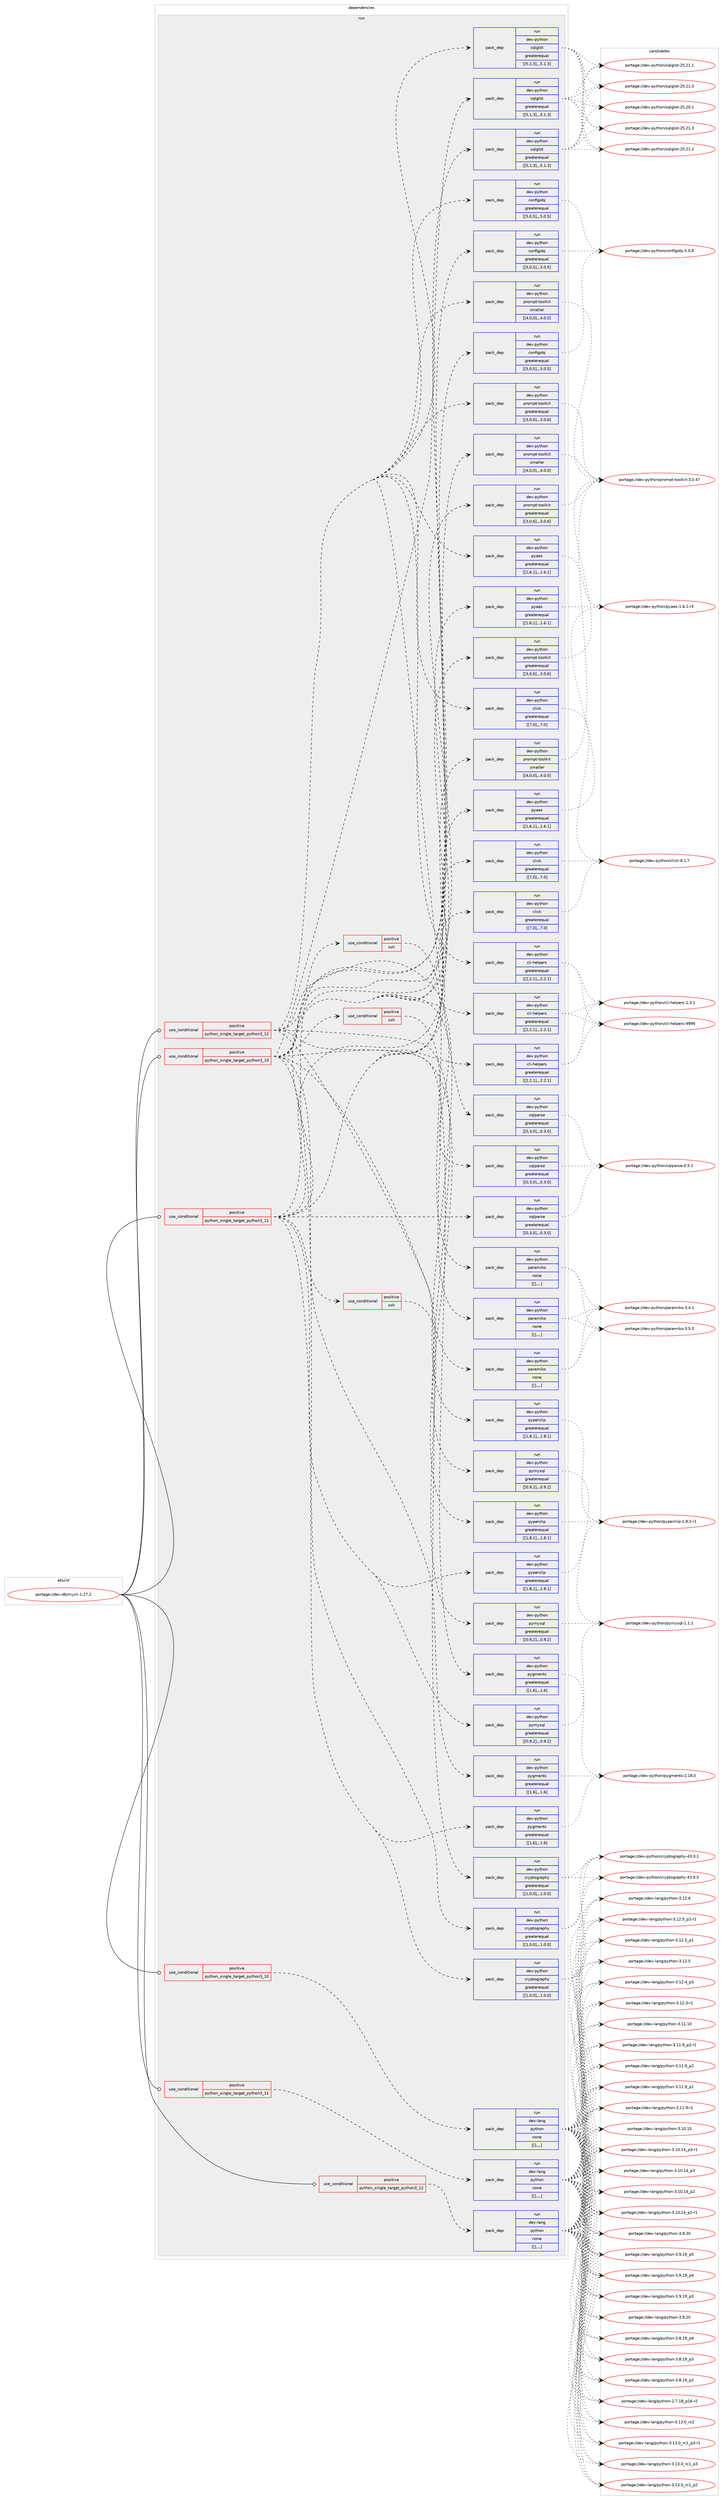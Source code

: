digraph prolog {

# *************
# Graph options
# *************

newrank=true;
concentrate=true;
compound=true;
graph [rankdir=LR,fontname=Helvetica,fontsize=10,ranksep=1.5];#, ranksep=2.5, nodesep=0.2];
edge  [arrowhead=vee];
node  [fontname=Helvetica,fontsize=10];

# **********
# The ebuild
# **********

subgraph cluster_leftcol {
color=gray;
label=<<i>ebuild</i>>;
id [label="portage://dev-db/mycli-1.27.2", color=red, width=4, href="../dev-db/mycli-1.27.2.svg"];
}

# ****************
# The dependencies
# ****************

subgraph cluster_midcol {
color=gray;
label=<<i>dependencies</i>>;
subgraph cluster_compile {
fillcolor="#eeeeee";
style=filled;
label=<<i>compile</i>>;
}
subgraph cluster_compileandrun {
fillcolor="#eeeeee";
style=filled;
label=<<i>compile and run</i>>;
}
subgraph cluster_run {
fillcolor="#eeeeee";
style=filled;
label=<<i>run</i>>;
subgraph cond17872 {
dependency67637 [label=<<TABLE BORDER="0" CELLBORDER="1" CELLSPACING="0" CELLPADDING="4"><TR><TD ROWSPAN="3" CELLPADDING="10">use_conditional</TD></TR><TR><TD>positive</TD></TR><TR><TD>python_single_target_python3_10</TD></TR></TABLE>>, shape=none, color=red];
subgraph pack48830 {
dependency67638 [label=<<TABLE BORDER="0" CELLBORDER="1" CELLSPACING="0" CELLPADDING="4" WIDTH="220"><TR><TD ROWSPAN="6" CELLPADDING="30">pack_dep</TD></TR><TR><TD WIDTH="110">run</TD></TR><TR><TD>dev-lang</TD></TR><TR><TD>python</TD></TR><TR><TD>none</TD></TR><TR><TD>[[],,,,]</TD></TR></TABLE>>, shape=none, color=blue];
}
dependency67637:e -> dependency67638:w [weight=20,style="dashed",arrowhead="vee"];
}
id:e -> dependency67637:w [weight=20,style="solid",arrowhead="odot"];
subgraph cond17873 {
dependency67639 [label=<<TABLE BORDER="0" CELLBORDER="1" CELLSPACING="0" CELLPADDING="4"><TR><TD ROWSPAN="3" CELLPADDING="10">use_conditional</TD></TR><TR><TD>positive</TD></TR><TR><TD>python_single_target_python3_10</TD></TR></TABLE>>, shape=none, color=red];
subgraph pack48831 {
dependency67640 [label=<<TABLE BORDER="0" CELLBORDER="1" CELLSPACING="0" CELLPADDING="4" WIDTH="220"><TR><TD ROWSPAN="6" CELLPADDING="30">pack_dep</TD></TR><TR><TD WIDTH="110">run</TD></TR><TR><TD>dev-python</TD></TR><TR><TD>cli-helpers</TD></TR><TR><TD>greaterequal</TD></TR><TR><TD>[[2,2,1],,,2.2.1]</TD></TR></TABLE>>, shape=none, color=blue];
}
dependency67639:e -> dependency67640:w [weight=20,style="dashed",arrowhead="vee"];
subgraph pack48832 {
dependency67641 [label=<<TABLE BORDER="0" CELLBORDER="1" CELLSPACING="0" CELLPADDING="4" WIDTH="220"><TR><TD ROWSPAN="6" CELLPADDING="30">pack_dep</TD></TR><TR><TD WIDTH="110">run</TD></TR><TR><TD>dev-python</TD></TR><TR><TD>click</TD></TR><TR><TD>greaterequal</TD></TR><TR><TD>[[7,0],,,7.0]</TD></TR></TABLE>>, shape=none, color=blue];
}
dependency67639:e -> dependency67641:w [weight=20,style="dashed",arrowhead="vee"];
subgraph pack48833 {
dependency67642 [label=<<TABLE BORDER="0" CELLBORDER="1" CELLSPACING="0" CELLPADDING="4" WIDTH="220"><TR><TD ROWSPAN="6" CELLPADDING="30">pack_dep</TD></TR><TR><TD WIDTH="110">run</TD></TR><TR><TD>dev-python</TD></TR><TR><TD>configobj</TD></TR><TR><TD>greaterequal</TD></TR><TR><TD>[[5,0,5],,,5.0.5]</TD></TR></TABLE>>, shape=none, color=blue];
}
dependency67639:e -> dependency67642:w [weight=20,style="dashed",arrowhead="vee"];
subgraph pack48834 {
dependency67643 [label=<<TABLE BORDER="0" CELLBORDER="1" CELLSPACING="0" CELLPADDING="4" WIDTH="220"><TR><TD ROWSPAN="6" CELLPADDING="30">pack_dep</TD></TR><TR><TD WIDTH="110">run</TD></TR><TR><TD>dev-python</TD></TR><TR><TD>cryptography</TD></TR><TR><TD>greaterequal</TD></TR><TR><TD>[[1,0,0],,,1.0.0]</TD></TR></TABLE>>, shape=none, color=blue];
}
dependency67639:e -> dependency67643:w [weight=20,style="dashed",arrowhead="vee"];
subgraph pack48835 {
dependency67644 [label=<<TABLE BORDER="0" CELLBORDER="1" CELLSPACING="0" CELLPADDING="4" WIDTH="220"><TR><TD ROWSPAN="6" CELLPADDING="30">pack_dep</TD></TR><TR><TD WIDTH="110">run</TD></TR><TR><TD>dev-python</TD></TR><TR><TD>prompt-toolkit</TD></TR><TR><TD>greaterequal</TD></TR><TR><TD>[[3,0,6],,,3.0.6]</TD></TR></TABLE>>, shape=none, color=blue];
}
dependency67639:e -> dependency67644:w [weight=20,style="dashed",arrowhead="vee"];
subgraph pack48836 {
dependency67645 [label=<<TABLE BORDER="0" CELLBORDER="1" CELLSPACING="0" CELLPADDING="4" WIDTH="220"><TR><TD ROWSPAN="6" CELLPADDING="30">pack_dep</TD></TR><TR><TD WIDTH="110">run</TD></TR><TR><TD>dev-python</TD></TR><TR><TD>prompt-toolkit</TD></TR><TR><TD>smaller</TD></TR><TR><TD>[[4,0,0],,,4.0.0]</TD></TR></TABLE>>, shape=none, color=blue];
}
dependency67639:e -> dependency67645:w [weight=20,style="dashed",arrowhead="vee"];
subgraph pack48837 {
dependency67646 [label=<<TABLE BORDER="0" CELLBORDER="1" CELLSPACING="0" CELLPADDING="4" WIDTH="220"><TR><TD ROWSPAN="6" CELLPADDING="30">pack_dep</TD></TR><TR><TD WIDTH="110">run</TD></TR><TR><TD>dev-python</TD></TR><TR><TD>pyaes</TD></TR><TR><TD>greaterequal</TD></TR><TR><TD>[[1,6,1],,,1.6.1]</TD></TR></TABLE>>, shape=none, color=blue];
}
dependency67639:e -> dependency67646:w [weight=20,style="dashed",arrowhead="vee"];
subgraph pack48838 {
dependency67647 [label=<<TABLE BORDER="0" CELLBORDER="1" CELLSPACING="0" CELLPADDING="4" WIDTH="220"><TR><TD ROWSPAN="6" CELLPADDING="30">pack_dep</TD></TR><TR><TD WIDTH="110">run</TD></TR><TR><TD>dev-python</TD></TR><TR><TD>pygments</TD></TR><TR><TD>greaterequal</TD></TR><TR><TD>[[1,6],,,1.6]</TD></TR></TABLE>>, shape=none, color=blue];
}
dependency67639:e -> dependency67647:w [weight=20,style="dashed",arrowhead="vee"];
subgraph pack48839 {
dependency67648 [label=<<TABLE BORDER="0" CELLBORDER="1" CELLSPACING="0" CELLPADDING="4" WIDTH="220"><TR><TD ROWSPAN="6" CELLPADDING="30">pack_dep</TD></TR><TR><TD WIDTH="110">run</TD></TR><TR><TD>dev-python</TD></TR><TR><TD>pymysql</TD></TR><TR><TD>greaterequal</TD></TR><TR><TD>[[0,9,2],,,0.9.2]</TD></TR></TABLE>>, shape=none, color=blue];
}
dependency67639:e -> dependency67648:w [weight=20,style="dashed",arrowhead="vee"];
subgraph pack48840 {
dependency67649 [label=<<TABLE BORDER="0" CELLBORDER="1" CELLSPACING="0" CELLPADDING="4" WIDTH="220"><TR><TD ROWSPAN="6" CELLPADDING="30">pack_dep</TD></TR><TR><TD WIDTH="110">run</TD></TR><TR><TD>dev-python</TD></TR><TR><TD>pyperclip</TD></TR><TR><TD>greaterequal</TD></TR><TR><TD>[[1,8,1],,,1.8.1]</TD></TR></TABLE>>, shape=none, color=blue];
}
dependency67639:e -> dependency67649:w [weight=20,style="dashed",arrowhead="vee"];
subgraph pack48841 {
dependency67650 [label=<<TABLE BORDER="0" CELLBORDER="1" CELLSPACING="0" CELLPADDING="4" WIDTH="220"><TR><TD ROWSPAN="6" CELLPADDING="30">pack_dep</TD></TR><TR><TD WIDTH="110">run</TD></TR><TR><TD>dev-python</TD></TR><TR><TD>sqlglot</TD></TR><TR><TD>greaterequal</TD></TR><TR><TD>[[5,1,3],,,5.1.3]</TD></TR></TABLE>>, shape=none, color=blue];
}
dependency67639:e -> dependency67650:w [weight=20,style="dashed",arrowhead="vee"];
subgraph pack48842 {
dependency67651 [label=<<TABLE BORDER="0" CELLBORDER="1" CELLSPACING="0" CELLPADDING="4" WIDTH="220"><TR><TD ROWSPAN="6" CELLPADDING="30">pack_dep</TD></TR><TR><TD WIDTH="110">run</TD></TR><TR><TD>dev-python</TD></TR><TR><TD>sqlparse</TD></TR><TR><TD>greaterequal</TD></TR><TR><TD>[[0,3,0],,,0.3.0]</TD></TR></TABLE>>, shape=none, color=blue];
}
dependency67639:e -> dependency67651:w [weight=20,style="dashed",arrowhead="vee"];
subgraph cond17874 {
dependency67652 [label=<<TABLE BORDER="0" CELLBORDER="1" CELLSPACING="0" CELLPADDING="4"><TR><TD ROWSPAN="3" CELLPADDING="10">use_conditional</TD></TR><TR><TD>positive</TD></TR><TR><TD>ssh</TD></TR></TABLE>>, shape=none, color=red];
subgraph pack48843 {
dependency67653 [label=<<TABLE BORDER="0" CELLBORDER="1" CELLSPACING="0" CELLPADDING="4" WIDTH="220"><TR><TD ROWSPAN="6" CELLPADDING="30">pack_dep</TD></TR><TR><TD WIDTH="110">run</TD></TR><TR><TD>dev-python</TD></TR><TR><TD>paramiko</TD></TR><TR><TD>none</TD></TR><TR><TD>[[],,,,]</TD></TR></TABLE>>, shape=none, color=blue];
}
dependency67652:e -> dependency67653:w [weight=20,style="dashed",arrowhead="vee"];
}
dependency67639:e -> dependency67652:w [weight=20,style="dashed",arrowhead="vee"];
}
id:e -> dependency67639:w [weight=20,style="solid",arrowhead="odot"];
subgraph cond17875 {
dependency67654 [label=<<TABLE BORDER="0" CELLBORDER="1" CELLSPACING="0" CELLPADDING="4"><TR><TD ROWSPAN="3" CELLPADDING="10">use_conditional</TD></TR><TR><TD>positive</TD></TR><TR><TD>python_single_target_python3_11</TD></TR></TABLE>>, shape=none, color=red];
subgraph pack48844 {
dependency67655 [label=<<TABLE BORDER="0" CELLBORDER="1" CELLSPACING="0" CELLPADDING="4" WIDTH="220"><TR><TD ROWSPAN="6" CELLPADDING="30">pack_dep</TD></TR><TR><TD WIDTH="110">run</TD></TR><TR><TD>dev-lang</TD></TR><TR><TD>python</TD></TR><TR><TD>none</TD></TR><TR><TD>[[],,,,]</TD></TR></TABLE>>, shape=none, color=blue];
}
dependency67654:e -> dependency67655:w [weight=20,style="dashed",arrowhead="vee"];
}
id:e -> dependency67654:w [weight=20,style="solid",arrowhead="odot"];
subgraph cond17876 {
dependency67656 [label=<<TABLE BORDER="0" CELLBORDER="1" CELLSPACING="0" CELLPADDING="4"><TR><TD ROWSPAN="3" CELLPADDING="10">use_conditional</TD></TR><TR><TD>positive</TD></TR><TR><TD>python_single_target_python3_11</TD></TR></TABLE>>, shape=none, color=red];
subgraph pack48845 {
dependency67657 [label=<<TABLE BORDER="0" CELLBORDER="1" CELLSPACING="0" CELLPADDING="4" WIDTH="220"><TR><TD ROWSPAN="6" CELLPADDING="30">pack_dep</TD></TR><TR><TD WIDTH="110">run</TD></TR><TR><TD>dev-python</TD></TR><TR><TD>cli-helpers</TD></TR><TR><TD>greaterequal</TD></TR><TR><TD>[[2,2,1],,,2.2.1]</TD></TR></TABLE>>, shape=none, color=blue];
}
dependency67656:e -> dependency67657:w [weight=20,style="dashed",arrowhead="vee"];
subgraph pack48846 {
dependency67658 [label=<<TABLE BORDER="0" CELLBORDER="1" CELLSPACING="0" CELLPADDING="4" WIDTH="220"><TR><TD ROWSPAN="6" CELLPADDING="30">pack_dep</TD></TR><TR><TD WIDTH="110">run</TD></TR><TR><TD>dev-python</TD></TR><TR><TD>click</TD></TR><TR><TD>greaterequal</TD></TR><TR><TD>[[7,0],,,7.0]</TD></TR></TABLE>>, shape=none, color=blue];
}
dependency67656:e -> dependency67658:w [weight=20,style="dashed",arrowhead="vee"];
subgraph pack48847 {
dependency67659 [label=<<TABLE BORDER="0" CELLBORDER="1" CELLSPACING="0" CELLPADDING="4" WIDTH="220"><TR><TD ROWSPAN="6" CELLPADDING="30">pack_dep</TD></TR><TR><TD WIDTH="110">run</TD></TR><TR><TD>dev-python</TD></TR><TR><TD>configobj</TD></TR><TR><TD>greaterequal</TD></TR><TR><TD>[[5,0,5],,,5.0.5]</TD></TR></TABLE>>, shape=none, color=blue];
}
dependency67656:e -> dependency67659:w [weight=20,style="dashed",arrowhead="vee"];
subgraph pack48848 {
dependency67660 [label=<<TABLE BORDER="0" CELLBORDER="1" CELLSPACING="0" CELLPADDING="4" WIDTH="220"><TR><TD ROWSPAN="6" CELLPADDING="30">pack_dep</TD></TR><TR><TD WIDTH="110">run</TD></TR><TR><TD>dev-python</TD></TR><TR><TD>cryptography</TD></TR><TR><TD>greaterequal</TD></TR><TR><TD>[[1,0,0],,,1.0.0]</TD></TR></TABLE>>, shape=none, color=blue];
}
dependency67656:e -> dependency67660:w [weight=20,style="dashed",arrowhead="vee"];
subgraph pack48849 {
dependency67661 [label=<<TABLE BORDER="0" CELLBORDER="1" CELLSPACING="0" CELLPADDING="4" WIDTH="220"><TR><TD ROWSPAN="6" CELLPADDING="30">pack_dep</TD></TR><TR><TD WIDTH="110">run</TD></TR><TR><TD>dev-python</TD></TR><TR><TD>prompt-toolkit</TD></TR><TR><TD>greaterequal</TD></TR><TR><TD>[[3,0,6],,,3.0.6]</TD></TR></TABLE>>, shape=none, color=blue];
}
dependency67656:e -> dependency67661:w [weight=20,style="dashed",arrowhead="vee"];
subgraph pack48850 {
dependency67662 [label=<<TABLE BORDER="0" CELLBORDER="1" CELLSPACING="0" CELLPADDING="4" WIDTH="220"><TR><TD ROWSPAN="6" CELLPADDING="30">pack_dep</TD></TR><TR><TD WIDTH="110">run</TD></TR><TR><TD>dev-python</TD></TR><TR><TD>prompt-toolkit</TD></TR><TR><TD>smaller</TD></TR><TR><TD>[[4,0,0],,,4.0.0]</TD></TR></TABLE>>, shape=none, color=blue];
}
dependency67656:e -> dependency67662:w [weight=20,style="dashed",arrowhead="vee"];
subgraph pack48851 {
dependency67663 [label=<<TABLE BORDER="0" CELLBORDER="1" CELLSPACING="0" CELLPADDING="4" WIDTH="220"><TR><TD ROWSPAN="6" CELLPADDING="30">pack_dep</TD></TR><TR><TD WIDTH="110">run</TD></TR><TR><TD>dev-python</TD></TR><TR><TD>pyaes</TD></TR><TR><TD>greaterequal</TD></TR><TR><TD>[[1,6,1],,,1.6.1]</TD></TR></TABLE>>, shape=none, color=blue];
}
dependency67656:e -> dependency67663:w [weight=20,style="dashed",arrowhead="vee"];
subgraph pack48852 {
dependency67664 [label=<<TABLE BORDER="0" CELLBORDER="1" CELLSPACING="0" CELLPADDING="4" WIDTH="220"><TR><TD ROWSPAN="6" CELLPADDING="30">pack_dep</TD></TR><TR><TD WIDTH="110">run</TD></TR><TR><TD>dev-python</TD></TR><TR><TD>pygments</TD></TR><TR><TD>greaterequal</TD></TR><TR><TD>[[1,6],,,1.6]</TD></TR></TABLE>>, shape=none, color=blue];
}
dependency67656:e -> dependency67664:w [weight=20,style="dashed",arrowhead="vee"];
subgraph pack48853 {
dependency67665 [label=<<TABLE BORDER="0" CELLBORDER="1" CELLSPACING="0" CELLPADDING="4" WIDTH="220"><TR><TD ROWSPAN="6" CELLPADDING="30">pack_dep</TD></TR><TR><TD WIDTH="110">run</TD></TR><TR><TD>dev-python</TD></TR><TR><TD>pymysql</TD></TR><TR><TD>greaterequal</TD></TR><TR><TD>[[0,9,2],,,0.9.2]</TD></TR></TABLE>>, shape=none, color=blue];
}
dependency67656:e -> dependency67665:w [weight=20,style="dashed",arrowhead="vee"];
subgraph pack48854 {
dependency67666 [label=<<TABLE BORDER="0" CELLBORDER="1" CELLSPACING="0" CELLPADDING="4" WIDTH="220"><TR><TD ROWSPAN="6" CELLPADDING="30">pack_dep</TD></TR><TR><TD WIDTH="110">run</TD></TR><TR><TD>dev-python</TD></TR><TR><TD>pyperclip</TD></TR><TR><TD>greaterequal</TD></TR><TR><TD>[[1,8,1],,,1.8.1]</TD></TR></TABLE>>, shape=none, color=blue];
}
dependency67656:e -> dependency67666:w [weight=20,style="dashed",arrowhead="vee"];
subgraph pack48855 {
dependency67667 [label=<<TABLE BORDER="0" CELLBORDER="1" CELLSPACING="0" CELLPADDING="4" WIDTH="220"><TR><TD ROWSPAN="6" CELLPADDING="30">pack_dep</TD></TR><TR><TD WIDTH="110">run</TD></TR><TR><TD>dev-python</TD></TR><TR><TD>sqlglot</TD></TR><TR><TD>greaterequal</TD></TR><TR><TD>[[5,1,3],,,5.1.3]</TD></TR></TABLE>>, shape=none, color=blue];
}
dependency67656:e -> dependency67667:w [weight=20,style="dashed",arrowhead="vee"];
subgraph pack48856 {
dependency67668 [label=<<TABLE BORDER="0" CELLBORDER="1" CELLSPACING="0" CELLPADDING="4" WIDTH="220"><TR><TD ROWSPAN="6" CELLPADDING="30">pack_dep</TD></TR><TR><TD WIDTH="110">run</TD></TR><TR><TD>dev-python</TD></TR><TR><TD>sqlparse</TD></TR><TR><TD>greaterequal</TD></TR><TR><TD>[[0,3,0],,,0.3.0]</TD></TR></TABLE>>, shape=none, color=blue];
}
dependency67656:e -> dependency67668:w [weight=20,style="dashed",arrowhead="vee"];
subgraph cond17877 {
dependency67669 [label=<<TABLE BORDER="0" CELLBORDER="1" CELLSPACING="0" CELLPADDING="4"><TR><TD ROWSPAN="3" CELLPADDING="10">use_conditional</TD></TR><TR><TD>positive</TD></TR><TR><TD>ssh</TD></TR></TABLE>>, shape=none, color=red];
subgraph pack48857 {
dependency67670 [label=<<TABLE BORDER="0" CELLBORDER="1" CELLSPACING="0" CELLPADDING="4" WIDTH="220"><TR><TD ROWSPAN="6" CELLPADDING="30">pack_dep</TD></TR><TR><TD WIDTH="110">run</TD></TR><TR><TD>dev-python</TD></TR><TR><TD>paramiko</TD></TR><TR><TD>none</TD></TR><TR><TD>[[],,,,]</TD></TR></TABLE>>, shape=none, color=blue];
}
dependency67669:e -> dependency67670:w [weight=20,style="dashed",arrowhead="vee"];
}
dependency67656:e -> dependency67669:w [weight=20,style="dashed",arrowhead="vee"];
}
id:e -> dependency67656:w [weight=20,style="solid",arrowhead="odot"];
subgraph cond17878 {
dependency67671 [label=<<TABLE BORDER="0" CELLBORDER="1" CELLSPACING="0" CELLPADDING="4"><TR><TD ROWSPAN="3" CELLPADDING="10">use_conditional</TD></TR><TR><TD>positive</TD></TR><TR><TD>python_single_target_python3_12</TD></TR></TABLE>>, shape=none, color=red];
subgraph pack48858 {
dependency67672 [label=<<TABLE BORDER="0" CELLBORDER="1" CELLSPACING="0" CELLPADDING="4" WIDTH="220"><TR><TD ROWSPAN="6" CELLPADDING="30">pack_dep</TD></TR><TR><TD WIDTH="110">run</TD></TR><TR><TD>dev-lang</TD></TR><TR><TD>python</TD></TR><TR><TD>none</TD></TR><TR><TD>[[],,,,]</TD></TR></TABLE>>, shape=none, color=blue];
}
dependency67671:e -> dependency67672:w [weight=20,style="dashed",arrowhead="vee"];
}
id:e -> dependency67671:w [weight=20,style="solid",arrowhead="odot"];
subgraph cond17879 {
dependency67673 [label=<<TABLE BORDER="0" CELLBORDER="1" CELLSPACING="0" CELLPADDING="4"><TR><TD ROWSPAN="3" CELLPADDING="10">use_conditional</TD></TR><TR><TD>positive</TD></TR><TR><TD>python_single_target_python3_12</TD></TR></TABLE>>, shape=none, color=red];
subgraph pack48859 {
dependency67674 [label=<<TABLE BORDER="0" CELLBORDER="1" CELLSPACING="0" CELLPADDING="4" WIDTH="220"><TR><TD ROWSPAN="6" CELLPADDING="30">pack_dep</TD></TR><TR><TD WIDTH="110">run</TD></TR><TR><TD>dev-python</TD></TR><TR><TD>cli-helpers</TD></TR><TR><TD>greaterequal</TD></TR><TR><TD>[[2,2,1],,,2.2.1]</TD></TR></TABLE>>, shape=none, color=blue];
}
dependency67673:e -> dependency67674:w [weight=20,style="dashed",arrowhead="vee"];
subgraph pack48860 {
dependency67675 [label=<<TABLE BORDER="0" CELLBORDER="1" CELLSPACING="0" CELLPADDING="4" WIDTH="220"><TR><TD ROWSPAN="6" CELLPADDING="30">pack_dep</TD></TR><TR><TD WIDTH="110">run</TD></TR><TR><TD>dev-python</TD></TR><TR><TD>click</TD></TR><TR><TD>greaterequal</TD></TR><TR><TD>[[7,0],,,7.0]</TD></TR></TABLE>>, shape=none, color=blue];
}
dependency67673:e -> dependency67675:w [weight=20,style="dashed",arrowhead="vee"];
subgraph pack48861 {
dependency67676 [label=<<TABLE BORDER="0" CELLBORDER="1" CELLSPACING="0" CELLPADDING="4" WIDTH="220"><TR><TD ROWSPAN="6" CELLPADDING="30">pack_dep</TD></TR><TR><TD WIDTH="110">run</TD></TR><TR><TD>dev-python</TD></TR><TR><TD>configobj</TD></TR><TR><TD>greaterequal</TD></TR><TR><TD>[[5,0,5],,,5.0.5]</TD></TR></TABLE>>, shape=none, color=blue];
}
dependency67673:e -> dependency67676:w [weight=20,style="dashed",arrowhead="vee"];
subgraph pack48862 {
dependency67677 [label=<<TABLE BORDER="0" CELLBORDER="1" CELLSPACING="0" CELLPADDING="4" WIDTH="220"><TR><TD ROWSPAN="6" CELLPADDING="30">pack_dep</TD></TR><TR><TD WIDTH="110">run</TD></TR><TR><TD>dev-python</TD></TR><TR><TD>cryptography</TD></TR><TR><TD>greaterequal</TD></TR><TR><TD>[[1,0,0],,,1.0.0]</TD></TR></TABLE>>, shape=none, color=blue];
}
dependency67673:e -> dependency67677:w [weight=20,style="dashed",arrowhead="vee"];
subgraph pack48863 {
dependency67678 [label=<<TABLE BORDER="0" CELLBORDER="1" CELLSPACING="0" CELLPADDING="4" WIDTH="220"><TR><TD ROWSPAN="6" CELLPADDING="30">pack_dep</TD></TR><TR><TD WIDTH="110">run</TD></TR><TR><TD>dev-python</TD></TR><TR><TD>prompt-toolkit</TD></TR><TR><TD>greaterequal</TD></TR><TR><TD>[[3,0,6],,,3.0.6]</TD></TR></TABLE>>, shape=none, color=blue];
}
dependency67673:e -> dependency67678:w [weight=20,style="dashed",arrowhead="vee"];
subgraph pack48864 {
dependency67679 [label=<<TABLE BORDER="0" CELLBORDER="1" CELLSPACING="0" CELLPADDING="4" WIDTH="220"><TR><TD ROWSPAN="6" CELLPADDING="30">pack_dep</TD></TR><TR><TD WIDTH="110">run</TD></TR><TR><TD>dev-python</TD></TR><TR><TD>prompt-toolkit</TD></TR><TR><TD>smaller</TD></TR><TR><TD>[[4,0,0],,,4.0.0]</TD></TR></TABLE>>, shape=none, color=blue];
}
dependency67673:e -> dependency67679:w [weight=20,style="dashed",arrowhead="vee"];
subgraph pack48865 {
dependency67680 [label=<<TABLE BORDER="0" CELLBORDER="1" CELLSPACING="0" CELLPADDING="4" WIDTH="220"><TR><TD ROWSPAN="6" CELLPADDING="30">pack_dep</TD></TR><TR><TD WIDTH="110">run</TD></TR><TR><TD>dev-python</TD></TR><TR><TD>pyaes</TD></TR><TR><TD>greaterequal</TD></TR><TR><TD>[[1,6,1],,,1.6.1]</TD></TR></TABLE>>, shape=none, color=blue];
}
dependency67673:e -> dependency67680:w [weight=20,style="dashed",arrowhead="vee"];
subgraph pack48866 {
dependency67681 [label=<<TABLE BORDER="0" CELLBORDER="1" CELLSPACING="0" CELLPADDING="4" WIDTH="220"><TR><TD ROWSPAN="6" CELLPADDING="30">pack_dep</TD></TR><TR><TD WIDTH="110">run</TD></TR><TR><TD>dev-python</TD></TR><TR><TD>pygments</TD></TR><TR><TD>greaterequal</TD></TR><TR><TD>[[1,6],,,1.6]</TD></TR></TABLE>>, shape=none, color=blue];
}
dependency67673:e -> dependency67681:w [weight=20,style="dashed",arrowhead="vee"];
subgraph pack48867 {
dependency67682 [label=<<TABLE BORDER="0" CELLBORDER="1" CELLSPACING="0" CELLPADDING="4" WIDTH="220"><TR><TD ROWSPAN="6" CELLPADDING="30">pack_dep</TD></TR><TR><TD WIDTH="110">run</TD></TR><TR><TD>dev-python</TD></TR><TR><TD>pymysql</TD></TR><TR><TD>greaterequal</TD></TR><TR><TD>[[0,9,2],,,0.9.2]</TD></TR></TABLE>>, shape=none, color=blue];
}
dependency67673:e -> dependency67682:w [weight=20,style="dashed",arrowhead="vee"];
subgraph pack48868 {
dependency67683 [label=<<TABLE BORDER="0" CELLBORDER="1" CELLSPACING="0" CELLPADDING="4" WIDTH="220"><TR><TD ROWSPAN="6" CELLPADDING="30">pack_dep</TD></TR><TR><TD WIDTH="110">run</TD></TR><TR><TD>dev-python</TD></TR><TR><TD>pyperclip</TD></TR><TR><TD>greaterequal</TD></TR><TR><TD>[[1,8,1],,,1.8.1]</TD></TR></TABLE>>, shape=none, color=blue];
}
dependency67673:e -> dependency67683:w [weight=20,style="dashed",arrowhead="vee"];
subgraph pack48869 {
dependency67684 [label=<<TABLE BORDER="0" CELLBORDER="1" CELLSPACING="0" CELLPADDING="4" WIDTH="220"><TR><TD ROWSPAN="6" CELLPADDING="30">pack_dep</TD></TR><TR><TD WIDTH="110">run</TD></TR><TR><TD>dev-python</TD></TR><TR><TD>sqlglot</TD></TR><TR><TD>greaterequal</TD></TR><TR><TD>[[5,1,3],,,5.1.3]</TD></TR></TABLE>>, shape=none, color=blue];
}
dependency67673:e -> dependency67684:w [weight=20,style="dashed",arrowhead="vee"];
subgraph pack48870 {
dependency67685 [label=<<TABLE BORDER="0" CELLBORDER="1" CELLSPACING="0" CELLPADDING="4" WIDTH="220"><TR><TD ROWSPAN="6" CELLPADDING="30">pack_dep</TD></TR><TR><TD WIDTH="110">run</TD></TR><TR><TD>dev-python</TD></TR><TR><TD>sqlparse</TD></TR><TR><TD>greaterequal</TD></TR><TR><TD>[[0,3,0],,,0.3.0]</TD></TR></TABLE>>, shape=none, color=blue];
}
dependency67673:e -> dependency67685:w [weight=20,style="dashed",arrowhead="vee"];
subgraph cond17880 {
dependency67686 [label=<<TABLE BORDER="0" CELLBORDER="1" CELLSPACING="0" CELLPADDING="4"><TR><TD ROWSPAN="3" CELLPADDING="10">use_conditional</TD></TR><TR><TD>positive</TD></TR><TR><TD>ssh</TD></TR></TABLE>>, shape=none, color=red];
subgraph pack48871 {
dependency67687 [label=<<TABLE BORDER="0" CELLBORDER="1" CELLSPACING="0" CELLPADDING="4" WIDTH="220"><TR><TD ROWSPAN="6" CELLPADDING="30">pack_dep</TD></TR><TR><TD WIDTH="110">run</TD></TR><TR><TD>dev-python</TD></TR><TR><TD>paramiko</TD></TR><TR><TD>none</TD></TR><TR><TD>[[],,,,]</TD></TR></TABLE>>, shape=none, color=blue];
}
dependency67686:e -> dependency67687:w [weight=20,style="dashed",arrowhead="vee"];
}
dependency67673:e -> dependency67686:w [weight=20,style="dashed",arrowhead="vee"];
}
id:e -> dependency67673:w [weight=20,style="solid",arrowhead="odot"];
}
}

# **************
# The candidates
# **************

subgraph cluster_choices {
rank=same;
color=gray;
label=<<i>candidates</i>>;

subgraph choice48830 {
color=black;
nodesep=1;
choice10010111845108971101034711212111610411111045514649514648951149950 [label="portage://dev-lang/python-3.13.0_rc2", color=red, width=4,href="../dev-lang/python-3.13.0_rc2.svg"];
choice1001011184510897110103471121211161041111104551464951464895114994995112514511449 [label="portage://dev-lang/python-3.13.0_rc1_p3-r1", color=red, width=4,href="../dev-lang/python-3.13.0_rc1_p3-r1.svg"];
choice100101118451089711010347112121116104111110455146495146489511499499511251 [label="portage://dev-lang/python-3.13.0_rc1_p3", color=red, width=4,href="../dev-lang/python-3.13.0_rc1_p3.svg"];
choice100101118451089711010347112121116104111110455146495146489511499499511250 [label="portage://dev-lang/python-3.13.0_rc1_p2", color=red, width=4,href="../dev-lang/python-3.13.0_rc1_p2.svg"];
choice10010111845108971101034711212111610411111045514649504654 [label="portage://dev-lang/python-3.12.6", color=red, width=4,href="../dev-lang/python-3.12.6.svg"];
choice1001011184510897110103471121211161041111104551464950465395112494511449 [label="portage://dev-lang/python-3.12.5_p1-r1", color=red, width=4,href="../dev-lang/python-3.12.5_p1-r1.svg"];
choice100101118451089711010347112121116104111110455146495046539511249 [label="portage://dev-lang/python-3.12.5_p1", color=red, width=4,href="../dev-lang/python-3.12.5_p1.svg"];
choice10010111845108971101034711212111610411111045514649504653 [label="portage://dev-lang/python-3.12.5", color=red, width=4,href="../dev-lang/python-3.12.5.svg"];
choice100101118451089711010347112121116104111110455146495046529511251 [label="portage://dev-lang/python-3.12.4_p3", color=red, width=4,href="../dev-lang/python-3.12.4_p3.svg"];
choice100101118451089711010347112121116104111110455146495046514511449 [label="portage://dev-lang/python-3.12.3-r1", color=red, width=4,href="../dev-lang/python-3.12.3-r1.svg"];
choice1001011184510897110103471121211161041111104551464949464948 [label="portage://dev-lang/python-3.11.10", color=red, width=4,href="../dev-lang/python-3.11.10.svg"];
choice1001011184510897110103471121211161041111104551464949465795112504511449 [label="portage://dev-lang/python-3.11.9_p2-r1", color=red, width=4,href="../dev-lang/python-3.11.9_p2-r1.svg"];
choice100101118451089711010347112121116104111110455146494946579511250 [label="portage://dev-lang/python-3.11.9_p2", color=red, width=4,href="../dev-lang/python-3.11.9_p2.svg"];
choice100101118451089711010347112121116104111110455146494946579511249 [label="portage://dev-lang/python-3.11.9_p1", color=red, width=4,href="../dev-lang/python-3.11.9_p1.svg"];
choice100101118451089711010347112121116104111110455146494946574511449 [label="portage://dev-lang/python-3.11.9-r1", color=red, width=4,href="../dev-lang/python-3.11.9-r1.svg"];
choice1001011184510897110103471121211161041111104551464948464953 [label="portage://dev-lang/python-3.10.15", color=red, width=4,href="../dev-lang/python-3.10.15.svg"];
choice100101118451089711010347112121116104111110455146494846495295112514511449 [label="portage://dev-lang/python-3.10.14_p3-r1", color=red, width=4,href="../dev-lang/python-3.10.14_p3-r1.svg"];
choice10010111845108971101034711212111610411111045514649484649529511251 [label="portage://dev-lang/python-3.10.14_p3", color=red, width=4,href="../dev-lang/python-3.10.14_p3.svg"];
choice10010111845108971101034711212111610411111045514649484649529511250 [label="portage://dev-lang/python-3.10.14_p2", color=red, width=4,href="../dev-lang/python-3.10.14_p2.svg"];
choice100101118451089711010347112121116104111110455146494846495295112494511449 [label="portage://dev-lang/python-3.10.14_p1-r1", color=red, width=4,href="../dev-lang/python-3.10.14_p1-r1.svg"];
choice10010111845108971101034711212111610411111045514657465048 [label="portage://dev-lang/python-3.9.20", color=red, width=4,href="../dev-lang/python-3.9.20.svg"];
choice100101118451089711010347112121116104111110455146574649579511253 [label="portage://dev-lang/python-3.9.19_p5", color=red, width=4,href="../dev-lang/python-3.9.19_p5.svg"];
choice100101118451089711010347112121116104111110455146574649579511252 [label="portage://dev-lang/python-3.9.19_p4", color=red, width=4,href="../dev-lang/python-3.9.19_p4.svg"];
choice100101118451089711010347112121116104111110455146574649579511251 [label="portage://dev-lang/python-3.9.19_p3", color=red, width=4,href="../dev-lang/python-3.9.19_p3.svg"];
choice10010111845108971101034711212111610411111045514656465048 [label="portage://dev-lang/python-3.8.20", color=red, width=4,href="../dev-lang/python-3.8.20.svg"];
choice100101118451089711010347112121116104111110455146564649579511252 [label="portage://dev-lang/python-3.8.19_p4", color=red, width=4,href="../dev-lang/python-3.8.19_p4.svg"];
choice100101118451089711010347112121116104111110455146564649579511251 [label="portage://dev-lang/python-3.8.19_p3", color=red, width=4,href="../dev-lang/python-3.8.19_p3.svg"];
choice100101118451089711010347112121116104111110455146564649579511250 [label="portage://dev-lang/python-3.8.19_p2", color=red, width=4,href="../dev-lang/python-3.8.19_p2.svg"];
choice100101118451089711010347112121116104111110455046554649569511249544511450 [label="portage://dev-lang/python-2.7.18_p16-r2", color=red, width=4,href="../dev-lang/python-2.7.18_p16-r2.svg"];
dependency67638:e -> choice10010111845108971101034711212111610411111045514649514648951149950:w [style=dotted,weight="100"];
dependency67638:e -> choice1001011184510897110103471121211161041111104551464951464895114994995112514511449:w [style=dotted,weight="100"];
dependency67638:e -> choice100101118451089711010347112121116104111110455146495146489511499499511251:w [style=dotted,weight="100"];
dependency67638:e -> choice100101118451089711010347112121116104111110455146495146489511499499511250:w [style=dotted,weight="100"];
dependency67638:e -> choice10010111845108971101034711212111610411111045514649504654:w [style=dotted,weight="100"];
dependency67638:e -> choice1001011184510897110103471121211161041111104551464950465395112494511449:w [style=dotted,weight="100"];
dependency67638:e -> choice100101118451089711010347112121116104111110455146495046539511249:w [style=dotted,weight="100"];
dependency67638:e -> choice10010111845108971101034711212111610411111045514649504653:w [style=dotted,weight="100"];
dependency67638:e -> choice100101118451089711010347112121116104111110455146495046529511251:w [style=dotted,weight="100"];
dependency67638:e -> choice100101118451089711010347112121116104111110455146495046514511449:w [style=dotted,weight="100"];
dependency67638:e -> choice1001011184510897110103471121211161041111104551464949464948:w [style=dotted,weight="100"];
dependency67638:e -> choice1001011184510897110103471121211161041111104551464949465795112504511449:w [style=dotted,weight="100"];
dependency67638:e -> choice100101118451089711010347112121116104111110455146494946579511250:w [style=dotted,weight="100"];
dependency67638:e -> choice100101118451089711010347112121116104111110455146494946579511249:w [style=dotted,weight="100"];
dependency67638:e -> choice100101118451089711010347112121116104111110455146494946574511449:w [style=dotted,weight="100"];
dependency67638:e -> choice1001011184510897110103471121211161041111104551464948464953:w [style=dotted,weight="100"];
dependency67638:e -> choice100101118451089711010347112121116104111110455146494846495295112514511449:w [style=dotted,weight="100"];
dependency67638:e -> choice10010111845108971101034711212111610411111045514649484649529511251:w [style=dotted,weight="100"];
dependency67638:e -> choice10010111845108971101034711212111610411111045514649484649529511250:w [style=dotted,weight="100"];
dependency67638:e -> choice100101118451089711010347112121116104111110455146494846495295112494511449:w [style=dotted,weight="100"];
dependency67638:e -> choice10010111845108971101034711212111610411111045514657465048:w [style=dotted,weight="100"];
dependency67638:e -> choice100101118451089711010347112121116104111110455146574649579511253:w [style=dotted,weight="100"];
dependency67638:e -> choice100101118451089711010347112121116104111110455146574649579511252:w [style=dotted,weight="100"];
dependency67638:e -> choice100101118451089711010347112121116104111110455146574649579511251:w [style=dotted,weight="100"];
dependency67638:e -> choice10010111845108971101034711212111610411111045514656465048:w [style=dotted,weight="100"];
dependency67638:e -> choice100101118451089711010347112121116104111110455146564649579511252:w [style=dotted,weight="100"];
dependency67638:e -> choice100101118451089711010347112121116104111110455146564649579511251:w [style=dotted,weight="100"];
dependency67638:e -> choice100101118451089711010347112121116104111110455146564649579511250:w [style=dotted,weight="100"];
dependency67638:e -> choice100101118451089711010347112121116104111110455046554649569511249544511450:w [style=dotted,weight="100"];
}
subgraph choice48831 {
color=black;
nodesep=1;
choice100101118451121211161041111104799108105451041011081121011141154557575757 [label="portage://dev-python/cli-helpers-9999", color=red, width=4,href="../dev-python/cli-helpers-9999.svg"];
choice10010111845112121116104111110479910810545104101108112101114115455046514649 [label="portage://dev-python/cli-helpers-2.3.1", color=red, width=4,href="../dev-python/cli-helpers-2.3.1.svg"];
dependency67640:e -> choice100101118451121211161041111104799108105451041011081121011141154557575757:w [style=dotted,weight="100"];
dependency67640:e -> choice10010111845112121116104111110479910810545104101108112101114115455046514649:w [style=dotted,weight="100"];
}
subgraph choice48832 {
color=black;
nodesep=1;
choice10010111845112121116104111110479910810599107455646494655 [label="portage://dev-python/click-8.1.7", color=red, width=4,href="../dev-python/click-8.1.7.svg"];
dependency67641:e -> choice10010111845112121116104111110479910810599107455646494655:w [style=dotted,weight="100"];
}
subgraph choice48833 {
color=black;
nodesep=1;
choice10010111845112121116104111110479911111010210510311198106455346484656 [label="portage://dev-python/configobj-5.0.8", color=red, width=4,href="../dev-python/configobj-5.0.8.svg"];
dependency67642:e -> choice10010111845112121116104111110479911111010210510311198106455346484656:w [style=dotted,weight="100"];
}
subgraph choice48834 {
color=black;
nodesep=1;
choice1001011184511212111610411111047991141211121161111031149711210412145525146484649 [label="portage://dev-python/cryptography-43.0.1", color=red, width=4,href="../dev-python/cryptography-43.0.1.svg"];
choice1001011184511212111610411111047991141211121161111031149711210412145525146484648 [label="portage://dev-python/cryptography-43.0.0", color=red, width=4,href="../dev-python/cryptography-43.0.0.svg"];
dependency67643:e -> choice1001011184511212111610411111047991141211121161111031149711210412145525146484649:w [style=dotted,weight="100"];
dependency67643:e -> choice1001011184511212111610411111047991141211121161111031149711210412145525146484648:w [style=dotted,weight="100"];
}
subgraph choice48835 {
color=black;
nodesep=1;
choice10010111845112121116104111110471121141111091121164511611111110810710511645514648465255 [label="portage://dev-python/prompt-toolkit-3.0.47", color=red, width=4,href="../dev-python/prompt-toolkit-3.0.47.svg"];
dependency67644:e -> choice10010111845112121116104111110471121141111091121164511611111110810710511645514648465255:w [style=dotted,weight="100"];
}
subgraph choice48836 {
color=black;
nodesep=1;
choice10010111845112121116104111110471121141111091121164511611111110810710511645514648465255 [label="portage://dev-python/prompt-toolkit-3.0.47", color=red, width=4,href="../dev-python/prompt-toolkit-3.0.47.svg"];
dependency67645:e -> choice10010111845112121116104111110471121141111091121164511611111110810710511645514648465255:w [style=dotted,weight="100"];
}
subgraph choice48837 {
color=black;
nodesep=1;
choice1001011184511212111610411111047112121971011154549465446494511451 [label="portage://dev-python/pyaes-1.6.1-r3", color=red, width=4,href="../dev-python/pyaes-1.6.1-r3.svg"];
dependency67646:e -> choice1001011184511212111610411111047112121971011154549465446494511451:w [style=dotted,weight="100"];
}
subgraph choice48838 {
color=black;
nodesep=1;
choice100101118451121211161041111104711212110310910111011611545504649564648 [label="portage://dev-python/pygments-2.18.0", color=red, width=4,href="../dev-python/pygments-2.18.0.svg"];
dependency67647:e -> choice100101118451121211161041111104711212110310910111011611545504649564648:w [style=dotted,weight="100"];
}
subgraph choice48839 {
color=black;
nodesep=1;
choice1001011184511212111610411111047112121109121115113108454946494649 [label="portage://dev-python/pymysql-1.1.1", color=red, width=4,href="../dev-python/pymysql-1.1.1.svg"];
dependency67648:e -> choice1001011184511212111610411111047112121109121115113108454946494649:w [style=dotted,weight="100"];
}
subgraph choice48840 {
color=black;
nodesep=1;
choice1001011184511212111610411111047112121112101114991081051124549465646504511449 [label="portage://dev-python/pyperclip-1.8.2-r1", color=red, width=4,href="../dev-python/pyperclip-1.8.2-r1.svg"];
dependency67649:e -> choice1001011184511212111610411111047112121112101114991081051124549465646504511449:w [style=dotted,weight="100"];
}
subgraph choice48841 {
color=black;
nodesep=1;
choice10010111845112121116104111110471151131081031081111164550534650494651 [label="portage://dev-python/sqlglot-25.21.3", color=red, width=4,href="../dev-python/sqlglot-25.21.3.svg"];
choice10010111845112121116104111110471151131081031081111164550534650494650 [label="portage://dev-python/sqlglot-25.21.2", color=red, width=4,href="../dev-python/sqlglot-25.21.2.svg"];
choice10010111845112121116104111110471151131081031081111164550534650494649 [label="portage://dev-python/sqlglot-25.21.1", color=red, width=4,href="../dev-python/sqlglot-25.21.1.svg"];
choice10010111845112121116104111110471151131081031081111164550534650494648 [label="portage://dev-python/sqlglot-25.21.0", color=red, width=4,href="../dev-python/sqlglot-25.21.0.svg"];
choice10010111845112121116104111110471151131081031081111164550534650484649 [label="portage://dev-python/sqlglot-25.20.1", color=red, width=4,href="../dev-python/sqlglot-25.20.1.svg"];
dependency67650:e -> choice10010111845112121116104111110471151131081031081111164550534650494651:w [style=dotted,weight="100"];
dependency67650:e -> choice10010111845112121116104111110471151131081031081111164550534650494650:w [style=dotted,weight="100"];
dependency67650:e -> choice10010111845112121116104111110471151131081031081111164550534650494649:w [style=dotted,weight="100"];
dependency67650:e -> choice10010111845112121116104111110471151131081031081111164550534650494648:w [style=dotted,weight="100"];
dependency67650:e -> choice10010111845112121116104111110471151131081031081111164550534650484649:w [style=dotted,weight="100"];
}
subgraph choice48842 {
color=black;
nodesep=1;
choice100101118451121211161041111104711511310811297114115101454846534649 [label="portage://dev-python/sqlparse-0.5.1", color=red, width=4,href="../dev-python/sqlparse-0.5.1.svg"];
dependency67651:e -> choice100101118451121211161041111104711511310811297114115101454846534649:w [style=dotted,weight="100"];
}
subgraph choice48843 {
color=black;
nodesep=1;
choice10010111845112121116104111110471129711497109105107111455146534648 [label="portage://dev-python/paramiko-3.5.0", color=red, width=4,href="../dev-python/paramiko-3.5.0.svg"];
choice10010111845112121116104111110471129711497109105107111455146524649 [label="portage://dev-python/paramiko-3.4.1", color=red, width=4,href="../dev-python/paramiko-3.4.1.svg"];
dependency67653:e -> choice10010111845112121116104111110471129711497109105107111455146534648:w [style=dotted,weight="100"];
dependency67653:e -> choice10010111845112121116104111110471129711497109105107111455146524649:w [style=dotted,weight="100"];
}
subgraph choice48844 {
color=black;
nodesep=1;
choice10010111845108971101034711212111610411111045514649514648951149950 [label="portage://dev-lang/python-3.13.0_rc2", color=red, width=4,href="../dev-lang/python-3.13.0_rc2.svg"];
choice1001011184510897110103471121211161041111104551464951464895114994995112514511449 [label="portage://dev-lang/python-3.13.0_rc1_p3-r1", color=red, width=4,href="../dev-lang/python-3.13.0_rc1_p3-r1.svg"];
choice100101118451089711010347112121116104111110455146495146489511499499511251 [label="portage://dev-lang/python-3.13.0_rc1_p3", color=red, width=4,href="../dev-lang/python-3.13.0_rc1_p3.svg"];
choice100101118451089711010347112121116104111110455146495146489511499499511250 [label="portage://dev-lang/python-3.13.0_rc1_p2", color=red, width=4,href="../dev-lang/python-3.13.0_rc1_p2.svg"];
choice10010111845108971101034711212111610411111045514649504654 [label="portage://dev-lang/python-3.12.6", color=red, width=4,href="../dev-lang/python-3.12.6.svg"];
choice1001011184510897110103471121211161041111104551464950465395112494511449 [label="portage://dev-lang/python-3.12.5_p1-r1", color=red, width=4,href="../dev-lang/python-3.12.5_p1-r1.svg"];
choice100101118451089711010347112121116104111110455146495046539511249 [label="portage://dev-lang/python-3.12.5_p1", color=red, width=4,href="../dev-lang/python-3.12.5_p1.svg"];
choice10010111845108971101034711212111610411111045514649504653 [label="portage://dev-lang/python-3.12.5", color=red, width=4,href="../dev-lang/python-3.12.5.svg"];
choice100101118451089711010347112121116104111110455146495046529511251 [label="portage://dev-lang/python-3.12.4_p3", color=red, width=4,href="../dev-lang/python-3.12.4_p3.svg"];
choice100101118451089711010347112121116104111110455146495046514511449 [label="portage://dev-lang/python-3.12.3-r1", color=red, width=4,href="../dev-lang/python-3.12.3-r1.svg"];
choice1001011184510897110103471121211161041111104551464949464948 [label="portage://dev-lang/python-3.11.10", color=red, width=4,href="../dev-lang/python-3.11.10.svg"];
choice1001011184510897110103471121211161041111104551464949465795112504511449 [label="portage://dev-lang/python-3.11.9_p2-r1", color=red, width=4,href="../dev-lang/python-3.11.9_p2-r1.svg"];
choice100101118451089711010347112121116104111110455146494946579511250 [label="portage://dev-lang/python-3.11.9_p2", color=red, width=4,href="../dev-lang/python-3.11.9_p2.svg"];
choice100101118451089711010347112121116104111110455146494946579511249 [label="portage://dev-lang/python-3.11.9_p1", color=red, width=4,href="../dev-lang/python-3.11.9_p1.svg"];
choice100101118451089711010347112121116104111110455146494946574511449 [label="portage://dev-lang/python-3.11.9-r1", color=red, width=4,href="../dev-lang/python-3.11.9-r1.svg"];
choice1001011184510897110103471121211161041111104551464948464953 [label="portage://dev-lang/python-3.10.15", color=red, width=4,href="../dev-lang/python-3.10.15.svg"];
choice100101118451089711010347112121116104111110455146494846495295112514511449 [label="portage://dev-lang/python-3.10.14_p3-r1", color=red, width=4,href="../dev-lang/python-3.10.14_p3-r1.svg"];
choice10010111845108971101034711212111610411111045514649484649529511251 [label="portage://dev-lang/python-3.10.14_p3", color=red, width=4,href="../dev-lang/python-3.10.14_p3.svg"];
choice10010111845108971101034711212111610411111045514649484649529511250 [label="portage://dev-lang/python-3.10.14_p2", color=red, width=4,href="../dev-lang/python-3.10.14_p2.svg"];
choice100101118451089711010347112121116104111110455146494846495295112494511449 [label="portage://dev-lang/python-3.10.14_p1-r1", color=red, width=4,href="../dev-lang/python-3.10.14_p1-r1.svg"];
choice10010111845108971101034711212111610411111045514657465048 [label="portage://dev-lang/python-3.9.20", color=red, width=4,href="../dev-lang/python-3.9.20.svg"];
choice100101118451089711010347112121116104111110455146574649579511253 [label="portage://dev-lang/python-3.9.19_p5", color=red, width=4,href="../dev-lang/python-3.9.19_p5.svg"];
choice100101118451089711010347112121116104111110455146574649579511252 [label="portage://dev-lang/python-3.9.19_p4", color=red, width=4,href="../dev-lang/python-3.9.19_p4.svg"];
choice100101118451089711010347112121116104111110455146574649579511251 [label="portage://dev-lang/python-3.9.19_p3", color=red, width=4,href="../dev-lang/python-3.9.19_p3.svg"];
choice10010111845108971101034711212111610411111045514656465048 [label="portage://dev-lang/python-3.8.20", color=red, width=4,href="../dev-lang/python-3.8.20.svg"];
choice100101118451089711010347112121116104111110455146564649579511252 [label="portage://dev-lang/python-3.8.19_p4", color=red, width=4,href="../dev-lang/python-3.8.19_p4.svg"];
choice100101118451089711010347112121116104111110455146564649579511251 [label="portage://dev-lang/python-3.8.19_p3", color=red, width=4,href="../dev-lang/python-3.8.19_p3.svg"];
choice100101118451089711010347112121116104111110455146564649579511250 [label="portage://dev-lang/python-3.8.19_p2", color=red, width=4,href="../dev-lang/python-3.8.19_p2.svg"];
choice100101118451089711010347112121116104111110455046554649569511249544511450 [label="portage://dev-lang/python-2.7.18_p16-r2", color=red, width=4,href="../dev-lang/python-2.7.18_p16-r2.svg"];
dependency67655:e -> choice10010111845108971101034711212111610411111045514649514648951149950:w [style=dotted,weight="100"];
dependency67655:e -> choice1001011184510897110103471121211161041111104551464951464895114994995112514511449:w [style=dotted,weight="100"];
dependency67655:e -> choice100101118451089711010347112121116104111110455146495146489511499499511251:w [style=dotted,weight="100"];
dependency67655:e -> choice100101118451089711010347112121116104111110455146495146489511499499511250:w [style=dotted,weight="100"];
dependency67655:e -> choice10010111845108971101034711212111610411111045514649504654:w [style=dotted,weight="100"];
dependency67655:e -> choice1001011184510897110103471121211161041111104551464950465395112494511449:w [style=dotted,weight="100"];
dependency67655:e -> choice100101118451089711010347112121116104111110455146495046539511249:w [style=dotted,weight="100"];
dependency67655:e -> choice10010111845108971101034711212111610411111045514649504653:w [style=dotted,weight="100"];
dependency67655:e -> choice100101118451089711010347112121116104111110455146495046529511251:w [style=dotted,weight="100"];
dependency67655:e -> choice100101118451089711010347112121116104111110455146495046514511449:w [style=dotted,weight="100"];
dependency67655:e -> choice1001011184510897110103471121211161041111104551464949464948:w [style=dotted,weight="100"];
dependency67655:e -> choice1001011184510897110103471121211161041111104551464949465795112504511449:w [style=dotted,weight="100"];
dependency67655:e -> choice100101118451089711010347112121116104111110455146494946579511250:w [style=dotted,weight="100"];
dependency67655:e -> choice100101118451089711010347112121116104111110455146494946579511249:w [style=dotted,weight="100"];
dependency67655:e -> choice100101118451089711010347112121116104111110455146494946574511449:w [style=dotted,weight="100"];
dependency67655:e -> choice1001011184510897110103471121211161041111104551464948464953:w [style=dotted,weight="100"];
dependency67655:e -> choice100101118451089711010347112121116104111110455146494846495295112514511449:w [style=dotted,weight="100"];
dependency67655:e -> choice10010111845108971101034711212111610411111045514649484649529511251:w [style=dotted,weight="100"];
dependency67655:e -> choice10010111845108971101034711212111610411111045514649484649529511250:w [style=dotted,weight="100"];
dependency67655:e -> choice100101118451089711010347112121116104111110455146494846495295112494511449:w [style=dotted,weight="100"];
dependency67655:e -> choice10010111845108971101034711212111610411111045514657465048:w [style=dotted,weight="100"];
dependency67655:e -> choice100101118451089711010347112121116104111110455146574649579511253:w [style=dotted,weight="100"];
dependency67655:e -> choice100101118451089711010347112121116104111110455146574649579511252:w [style=dotted,weight="100"];
dependency67655:e -> choice100101118451089711010347112121116104111110455146574649579511251:w [style=dotted,weight="100"];
dependency67655:e -> choice10010111845108971101034711212111610411111045514656465048:w [style=dotted,weight="100"];
dependency67655:e -> choice100101118451089711010347112121116104111110455146564649579511252:w [style=dotted,weight="100"];
dependency67655:e -> choice100101118451089711010347112121116104111110455146564649579511251:w [style=dotted,weight="100"];
dependency67655:e -> choice100101118451089711010347112121116104111110455146564649579511250:w [style=dotted,weight="100"];
dependency67655:e -> choice100101118451089711010347112121116104111110455046554649569511249544511450:w [style=dotted,weight="100"];
}
subgraph choice48845 {
color=black;
nodesep=1;
choice100101118451121211161041111104799108105451041011081121011141154557575757 [label="portage://dev-python/cli-helpers-9999", color=red, width=4,href="../dev-python/cli-helpers-9999.svg"];
choice10010111845112121116104111110479910810545104101108112101114115455046514649 [label="portage://dev-python/cli-helpers-2.3.1", color=red, width=4,href="../dev-python/cli-helpers-2.3.1.svg"];
dependency67657:e -> choice100101118451121211161041111104799108105451041011081121011141154557575757:w [style=dotted,weight="100"];
dependency67657:e -> choice10010111845112121116104111110479910810545104101108112101114115455046514649:w [style=dotted,weight="100"];
}
subgraph choice48846 {
color=black;
nodesep=1;
choice10010111845112121116104111110479910810599107455646494655 [label="portage://dev-python/click-8.1.7", color=red, width=4,href="../dev-python/click-8.1.7.svg"];
dependency67658:e -> choice10010111845112121116104111110479910810599107455646494655:w [style=dotted,weight="100"];
}
subgraph choice48847 {
color=black;
nodesep=1;
choice10010111845112121116104111110479911111010210510311198106455346484656 [label="portage://dev-python/configobj-5.0.8", color=red, width=4,href="../dev-python/configobj-5.0.8.svg"];
dependency67659:e -> choice10010111845112121116104111110479911111010210510311198106455346484656:w [style=dotted,weight="100"];
}
subgraph choice48848 {
color=black;
nodesep=1;
choice1001011184511212111610411111047991141211121161111031149711210412145525146484649 [label="portage://dev-python/cryptography-43.0.1", color=red, width=4,href="../dev-python/cryptography-43.0.1.svg"];
choice1001011184511212111610411111047991141211121161111031149711210412145525146484648 [label="portage://dev-python/cryptography-43.0.0", color=red, width=4,href="../dev-python/cryptography-43.0.0.svg"];
dependency67660:e -> choice1001011184511212111610411111047991141211121161111031149711210412145525146484649:w [style=dotted,weight="100"];
dependency67660:e -> choice1001011184511212111610411111047991141211121161111031149711210412145525146484648:w [style=dotted,weight="100"];
}
subgraph choice48849 {
color=black;
nodesep=1;
choice10010111845112121116104111110471121141111091121164511611111110810710511645514648465255 [label="portage://dev-python/prompt-toolkit-3.0.47", color=red, width=4,href="../dev-python/prompt-toolkit-3.0.47.svg"];
dependency67661:e -> choice10010111845112121116104111110471121141111091121164511611111110810710511645514648465255:w [style=dotted,weight="100"];
}
subgraph choice48850 {
color=black;
nodesep=1;
choice10010111845112121116104111110471121141111091121164511611111110810710511645514648465255 [label="portage://dev-python/prompt-toolkit-3.0.47", color=red, width=4,href="../dev-python/prompt-toolkit-3.0.47.svg"];
dependency67662:e -> choice10010111845112121116104111110471121141111091121164511611111110810710511645514648465255:w [style=dotted,weight="100"];
}
subgraph choice48851 {
color=black;
nodesep=1;
choice1001011184511212111610411111047112121971011154549465446494511451 [label="portage://dev-python/pyaes-1.6.1-r3", color=red, width=4,href="../dev-python/pyaes-1.6.1-r3.svg"];
dependency67663:e -> choice1001011184511212111610411111047112121971011154549465446494511451:w [style=dotted,weight="100"];
}
subgraph choice48852 {
color=black;
nodesep=1;
choice100101118451121211161041111104711212110310910111011611545504649564648 [label="portage://dev-python/pygments-2.18.0", color=red, width=4,href="../dev-python/pygments-2.18.0.svg"];
dependency67664:e -> choice100101118451121211161041111104711212110310910111011611545504649564648:w [style=dotted,weight="100"];
}
subgraph choice48853 {
color=black;
nodesep=1;
choice1001011184511212111610411111047112121109121115113108454946494649 [label="portage://dev-python/pymysql-1.1.1", color=red, width=4,href="../dev-python/pymysql-1.1.1.svg"];
dependency67665:e -> choice1001011184511212111610411111047112121109121115113108454946494649:w [style=dotted,weight="100"];
}
subgraph choice48854 {
color=black;
nodesep=1;
choice1001011184511212111610411111047112121112101114991081051124549465646504511449 [label="portage://dev-python/pyperclip-1.8.2-r1", color=red, width=4,href="../dev-python/pyperclip-1.8.2-r1.svg"];
dependency67666:e -> choice1001011184511212111610411111047112121112101114991081051124549465646504511449:w [style=dotted,weight="100"];
}
subgraph choice48855 {
color=black;
nodesep=1;
choice10010111845112121116104111110471151131081031081111164550534650494651 [label="portage://dev-python/sqlglot-25.21.3", color=red, width=4,href="../dev-python/sqlglot-25.21.3.svg"];
choice10010111845112121116104111110471151131081031081111164550534650494650 [label="portage://dev-python/sqlglot-25.21.2", color=red, width=4,href="../dev-python/sqlglot-25.21.2.svg"];
choice10010111845112121116104111110471151131081031081111164550534650494649 [label="portage://dev-python/sqlglot-25.21.1", color=red, width=4,href="../dev-python/sqlglot-25.21.1.svg"];
choice10010111845112121116104111110471151131081031081111164550534650494648 [label="portage://dev-python/sqlglot-25.21.0", color=red, width=4,href="../dev-python/sqlglot-25.21.0.svg"];
choice10010111845112121116104111110471151131081031081111164550534650484649 [label="portage://dev-python/sqlglot-25.20.1", color=red, width=4,href="../dev-python/sqlglot-25.20.1.svg"];
dependency67667:e -> choice10010111845112121116104111110471151131081031081111164550534650494651:w [style=dotted,weight="100"];
dependency67667:e -> choice10010111845112121116104111110471151131081031081111164550534650494650:w [style=dotted,weight="100"];
dependency67667:e -> choice10010111845112121116104111110471151131081031081111164550534650494649:w [style=dotted,weight="100"];
dependency67667:e -> choice10010111845112121116104111110471151131081031081111164550534650494648:w [style=dotted,weight="100"];
dependency67667:e -> choice10010111845112121116104111110471151131081031081111164550534650484649:w [style=dotted,weight="100"];
}
subgraph choice48856 {
color=black;
nodesep=1;
choice100101118451121211161041111104711511310811297114115101454846534649 [label="portage://dev-python/sqlparse-0.5.1", color=red, width=4,href="../dev-python/sqlparse-0.5.1.svg"];
dependency67668:e -> choice100101118451121211161041111104711511310811297114115101454846534649:w [style=dotted,weight="100"];
}
subgraph choice48857 {
color=black;
nodesep=1;
choice10010111845112121116104111110471129711497109105107111455146534648 [label="portage://dev-python/paramiko-3.5.0", color=red, width=4,href="../dev-python/paramiko-3.5.0.svg"];
choice10010111845112121116104111110471129711497109105107111455146524649 [label="portage://dev-python/paramiko-3.4.1", color=red, width=4,href="../dev-python/paramiko-3.4.1.svg"];
dependency67670:e -> choice10010111845112121116104111110471129711497109105107111455146534648:w [style=dotted,weight="100"];
dependency67670:e -> choice10010111845112121116104111110471129711497109105107111455146524649:w [style=dotted,weight="100"];
}
subgraph choice48858 {
color=black;
nodesep=1;
choice10010111845108971101034711212111610411111045514649514648951149950 [label="portage://dev-lang/python-3.13.0_rc2", color=red, width=4,href="../dev-lang/python-3.13.0_rc2.svg"];
choice1001011184510897110103471121211161041111104551464951464895114994995112514511449 [label="portage://dev-lang/python-3.13.0_rc1_p3-r1", color=red, width=4,href="../dev-lang/python-3.13.0_rc1_p3-r1.svg"];
choice100101118451089711010347112121116104111110455146495146489511499499511251 [label="portage://dev-lang/python-3.13.0_rc1_p3", color=red, width=4,href="../dev-lang/python-3.13.0_rc1_p3.svg"];
choice100101118451089711010347112121116104111110455146495146489511499499511250 [label="portage://dev-lang/python-3.13.0_rc1_p2", color=red, width=4,href="../dev-lang/python-3.13.0_rc1_p2.svg"];
choice10010111845108971101034711212111610411111045514649504654 [label="portage://dev-lang/python-3.12.6", color=red, width=4,href="../dev-lang/python-3.12.6.svg"];
choice1001011184510897110103471121211161041111104551464950465395112494511449 [label="portage://dev-lang/python-3.12.5_p1-r1", color=red, width=4,href="../dev-lang/python-3.12.5_p1-r1.svg"];
choice100101118451089711010347112121116104111110455146495046539511249 [label="portage://dev-lang/python-3.12.5_p1", color=red, width=4,href="../dev-lang/python-3.12.5_p1.svg"];
choice10010111845108971101034711212111610411111045514649504653 [label="portage://dev-lang/python-3.12.5", color=red, width=4,href="../dev-lang/python-3.12.5.svg"];
choice100101118451089711010347112121116104111110455146495046529511251 [label="portage://dev-lang/python-3.12.4_p3", color=red, width=4,href="../dev-lang/python-3.12.4_p3.svg"];
choice100101118451089711010347112121116104111110455146495046514511449 [label="portage://dev-lang/python-3.12.3-r1", color=red, width=4,href="../dev-lang/python-3.12.3-r1.svg"];
choice1001011184510897110103471121211161041111104551464949464948 [label="portage://dev-lang/python-3.11.10", color=red, width=4,href="../dev-lang/python-3.11.10.svg"];
choice1001011184510897110103471121211161041111104551464949465795112504511449 [label="portage://dev-lang/python-3.11.9_p2-r1", color=red, width=4,href="../dev-lang/python-3.11.9_p2-r1.svg"];
choice100101118451089711010347112121116104111110455146494946579511250 [label="portage://dev-lang/python-3.11.9_p2", color=red, width=4,href="../dev-lang/python-3.11.9_p2.svg"];
choice100101118451089711010347112121116104111110455146494946579511249 [label="portage://dev-lang/python-3.11.9_p1", color=red, width=4,href="../dev-lang/python-3.11.9_p1.svg"];
choice100101118451089711010347112121116104111110455146494946574511449 [label="portage://dev-lang/python-3.11.9-r1", color=red, width=4,href="../dev-lang/python-3.11.9-r1.svg"];
choice1001011184510897110103471121211161041111104551464948464953 [label="portage://dev-lang/python-3.10.15", color=red, width=4,href="../dev-lang/python-3.10.15.svg"];
choice100101118451089711010347112121116104111110455146494846495295112514511449 [label="portage://dev-lang/python-3.10.14_p3-r1", color=red, width=4,href="../dev-lang/python-3.10.14_p3-r1.svg"];
choice10010111845108971101034711212111610411111045514649484649529511251 [label="portage://dev-lang/python-3.10.14_p3", color=red, width=4,href="../dev-lang/python-3.10.14_p3.svg"];
choice10010111845108971101034711212111610411111045514649484649529511250 [label="portage://dev-lang/python-3.10.14_p2", color=red, width=4,href="../dev-lang/python-3.10.14_p2.svg"];
choice100101118451089711010347112121116104111110455146494846495295112494511449 [label="portage://dev-lang/python-3.10.14_p1-r1", color=red, width=4,href="../dev-lang/python-3.10.14_p1-r1.svg"];
choice10010111845108971101034711212111610411111045514657465048 [label="portage://dev-lang/python-3.9.20", color=red, width=4,href="../dev-lang/python-3.9.20.svg"];
choice100101118451089711010347112121116104111110455146574649579511253 [label="portage://dev-lang/python-3.9.19_p5", color=red, width=4,href="../dev-lang/python-3.9.19_p5.svg"];
choice100101118451089711010347112121116104111110455146574649579511252 [label="portage://dev-lang/python-3.9.19_p4", color=red, width=4,href="../dev-lang/python-3.9.19_p4.svg"];
choice100101118451089711010347112121116104111110455146574649579511251 [label="portage://dev-lang/python-3.9.19_p3", color=red, width=4,href="../dev-lang/python-3.9.19_p3.svg"];
choice10010111845108971101034711212111610411111045514656465048 [label="portage://dev-lang/python-3.8.20", color=red, width=4,href="../dev-lang/python-3.8.20.svg"];
choice100101118451089711010347112121116104111110455146564649579511252 [label="portage://dev-lang/python-3.8.19_p4", color=red, width=4,href="../dev-lang/python-3.8.19_p4.svg"];
choice100101118451089711010347112121116104111110455146564649579511251 [label="portage://dev-lang/python-3.8.19_p3", color=red, width=4,href="../dev-lang/python-3.8.19_p3.svg"];
choice100101118451089711010347112121116104111110455146564649579511250 [label="portage://dev-lang/python-3.8.19_p2", color=red, width=4,href="../dev-lang/python-3.8.19_p2.svg"];
choice100101118451089711010347112121116104111110455046554649569511249544511450 [label="portage://dev-lang/python-2.7.18_p16-r2", color=red, width=4,href="../dev-lang/python-2.7.18_p16-r2.svg"];
dependency67672:e -> choice10010111845108971101034711212111610411111045514649514648951149950:w [style=dotted,weight="100"];
dependency67672:e -> choice1001011184510897110103471121211161041111104551464951464895114994995112514511449:w [style=dotted,weight="100"];
dependency67672:e -> choice100101118451089711010347112121116104111110455146495146489511499499511251:w [style=dotted,weight="100"];
dependency67672:e -> choice100101118451089711010347112121116104111110455146495146489511499499511250:w [style=dotted,weight="100"];
dependency67672:e -> choice10010111845108971101034711212111610411111045514649504654:w [style=dotted,weight="100"];
dependency67672:e -> choice1001011184510897110103471121211161041111104551464950465395112494511449:w [style=dotted,weight="100"];
dependency67672:e -> choice100101118451089711010347112121116104111110455146495046539511249:w [style=dotted,weight="100"];
dependency67672:e -> choice10010111845108971101034711212111610411111045514649504653:w [style=dotted,weight="100"];
dependency67672:e -> choice100101118451089711010347112121116104111110455146495046529511251:w [style=dotted,weight="100"];
dependency67672:e -> choice100101118451089711010347112121116104111110455146495046514511449:w [style=dotted,weight="100"];
dependency67672:e -> choice1001011184510897110103471121211161041111104551464949464948:w [style=dotted,weight="100"];
dependency67672:e -> choice1001011184510897110103471121211161041111104551464949465795112504511449:w [style=dotted,weight="100"];
dependency67672:e -> choice100101118451089711010347112121116104111110455146494946579511250:w [style=dotted,weight="100"];
dependency67672:e -> choice100101118451089711010347112121116104111110455146494946579511249:w [style=dotted,weight="100"];
dependency67672:e -> choice100101118451089711010347112121116104111110455146494946574511449:w [style=dotted,weight="100"];
dependency67672:e -> choice1001011184510897110103471121211161041111104551464948464953:w [style=dotted,weight="100"];
dependency67672:e -> choice100101118451089711010347112121116104111110455146494846495295112514511449:w [style=dotted,weight="100"];
dependency67672:e -> choice10010111845108971101034711212111610411111045514649484649529511251:w [style=dotted,weight="100"];
dependency67672:e -> choice10010111845108971101034711212111610411111045514649484649529511250:w [style=dotted,weight="100"];
dependency67672:e -> choice100101118451089711010347112121116104111110455146494846495295112494511449:w [style=dotted,weight="100"];
dependency67672:e -> choice10010111845108971101034711212111610411111045514657465048:w [style=dotted,weight="100"];
dependency67672:e -> choice100101118451089711010347112121116104111110455146574649579511253:w [style=dotted,weight="100"];
dependency67672:e -> choice100101118451089711010347112121116104111110455146574649579511252:w [style=dotted,weight="100"];
dependency67672:e -> choice100101118451089711010347112121116104111110455146574649579511251:w [style=dotted,weight="100"];
dependency67672:e -> choice10010111845108971101034711212111610411111045514656465048:w [style=dotted,weight="100"];
dependency67672:e -> choice100101118451089711010347112121116104111110455146564649579511252:w [style=dotted,weight="100"];
dependency67672:e -> choice100101118451089711010347112121116104111110455146564649579511251:w [style=dotted,weight="100"];
dependency67672:e -> choice100101118451089711010347112121116104111110455146564649579511250:w [style=dotted,weight="100"];
dependency67672:e -> choice100101118451089711010347112121116104111110455046554649569511249544511450:w [style=dotted,weight="100"];
}
subgraph choice48859 {
color=black;
nodesep=1;
choice100101118451121211161041111104799108105451041011081121011141154557575757 [label="portage://dev-python/cli-helpers-9999", color=red, width=4,href="../dev-python/cli-helpers-9999.svg"];
choice10010111845112121116104111110479910810545104101108112101114115455046514649 [label="portage://dev-python/cli-helpers-2.3.1", color=red, width=4,href="../dev-python/cli-helpers-2.3.1.svg"];
dependency67674:e -> choice100101118451121211161041111104799108105451041011081121011141154557575757:w [style=dotted,weight="100"];
dependency67674:e -> choice10010111845112121116104111110479910810545104101108112101114115455046514649:w [style=dotted,weight="100"];
}
subgraph choice48860 {
color=black;
nodesep=1;
choice10010111845112121116104111110479910810599107455646494655 [label="portage://dev-python/click-8.1.7", color=red, width=4,href="../dev-python/click-8.1.7.svg"];
dependency67675:e -> choice10010111845112121116104111110479910810599107455646494655:w [style=dotted,weight="100"];
}
subgraph choice48861 {
color=black;
nodesep=1;
choice10010111845112121116104111110479911111010210510311198106455346484656 [label="portage://dev-python/configobj-5.0.8", color=red, width=4,href="../dev-python/configobj-5.0.8.svg"];
dependency67676:e -> choice10010111845112121116104111110479911111010210510311198106455346484656:w [style=dotted,weight="100"];
}
subgraph choice48862 {
color=black;
nodesep=1;
choice1001011184511212111610411111047991141211121161111031149711210412145525146484649 [label="portage://dev-python/cryptography-43.0.1", color=red, width=4,href="../dev-python/cryptography-43.0.1.svg"];
choice1001011184511212111610411111047991141211121161111031149711210412145525146484648 [label="portage://dev-python/cryptography-43.0.0", color=red, width=4,href="../dev-python/cryptography-43.0.0.svg"];
dependency67677:e -> choice1001011184511212111610411111047991141211121161111031149711210412145525146484649:w [style=dotted,weight="100"];
dependency67677:e -> choice1001011184511212111610411111047991141211121161111031149711210412145525146484648:w [style=dotted,weight="100"];
}
subgraph choice48863 {
color=black;
nodesep=1;
choice10010111845112121116104111110471121141111091121164511611111110810710511645514648465255 [label="portage://dev-python/prompt-toolkit-3.0.47", color=red, width=4,href="../dev-python/prompt-toolkit-3.0.47.svg"];
dependency67678:e -> choice10010111845112121116104111110471121141111091121164511611111110810710511645514648465255:w [style=dotted,weight="100"];
}
subgraph choice48864 {
color=black;
nodesep=1;
choice10010111845112121116104111110471121141111091121164511611111110810710511645514648465255 [label="portage://dev-python/prompt-toolkit-3.0.47", color=red, width=4,href="../dev-python/prompt-toolkit-3.0.47.svg"];
dependency67679:e -> choice10010111845112121116104111110471121141111091121164511611111110810710511645514648465255:w [style=dotted,weight="100"];
}
subgraph choice48865 {
color=black;
nodesep=1;
choice1001011184511212111610411111047112121971011154549465446494511451 [label="portage://dev-python/pyaes-1.6.1-r3", color=red, width=4,href="../dev-python/pyaes-1.6.1-r3.svg"];
dependency67680:e -> choice1001011184511212111610411111047112121971011154549465446494511451:w [style=dotted,weight="100"];
}
subgraph choice48866 {
color=black;
nodesep=1;
choice100101118451121211161041111104711212110310910111011611545504649564648 [label="portage://dev-python/pygments-2.18.0", color=red, width=4,href="../dev-python/pygments-2.18.0.svg"];
dependency67681:e -> choice100101118451121211161041111104711212110310910111011611545504649564648:w [style=dotted,weight="100"];
}
subgraph choice48867 {
color=black;
nodesep=1;
choice1001011184511212111610411111047112121109121115113108454946494649 [label="portage://dev-python/pymysql-1.1.1", color=red, width=4,href="../dev-python/pymysql-1.1.1.svg"];
dependency67682:e -> choice1001011184511212111610411111047112121109121115113108454946494649:w [style=dotted,weight="100"];
}
subgraph choice48868 {
color=black;
nodesep=1;
choice1001011184511212111610411111047112121112101114991081051124549465646504511449 [label="portage://dev-python/pyperclip-1.8.2-r1", color=red, width=4,href="../dev-python/pyperclip-1.8.2-r1.svg"];
dependency67683:e -> choice1001011184511212111610411111047112121112101114991081051124549465646504511449:w [style=dotted,weight="100"];
}
subgraph choice48869 {
color=black;
nodesep=1;
choice10010111845112121116104111110471151131081031081111164550534650494651 [label="portage://dev-python/sqlglot-25.21.3", color=red, width=4,href="../dev-python/sqlglot-25.21.3.svg"];
choice10010111845112121116104111110471151131081031081111164550534650494650 [label="portage://dev-python/sqlglot-25.21.2", color=red, width=4,href="../dev-python/sqlglot-25.21.2.svg"];
choice10010111845112121116104111110471151131081031081111164550534650494649 [label="portage://dev-python/sqlglot-25.21.1", color=red, width=4,href="../dev-python/sqlglot-25.21.1.svg"];
choice10010111845112121116104111110471151131081031081111164550534650494648 [label="portage://dev-python/sqlglot-25.21.0", color=red, width=4,href="../dev-python/sqlglot-25.21.0.svg"];
choice10010111845112121116104111110471151131081031081111164550534650484649 [label="portage://dev-python/sqlglot-25.20.1", color=red, width=4,href="../dev-python/sqlglot-25.20.1.svg"];
dependency67684:e -> choice10010111845112121116104111110471151131081031081111164550534650494651:w [style=dotted,weight="100"];
dependency67684:e -> choice10010111845112121116104111110471151131081031081111164550534650494650:w [style=dotted,weight="100"];
dependency67684:e -> choice10010111845112121116104111110471151131081031081111164550534650494649:w [style=dotted,weight="100"];
dependency67684:e -> choice10010111845112121116104111110471151131081031081111164550534650494648:w [style=dotted,weight="100"];
dependency67684:e -> choice10010111845112121116104111110471151131081031081111164550534650484649:w [style=dotted,weight="100"];
}
subgraph choice48870 {
color=black;
nodesep=1;
choice100101118451121211161041111104711511310811297114115101454846534649 [label="portage://dev-python/sqlparse-0.5.1", color=red, width=4,href="../dev-python/sqlparse-0.5.1.svg"];
dependency67685:e -> choice100101118451121211161041111104711511310811297114115101454846534649:w [style=dotted,weight="100"];
}
subgraph choice48871 {
color=black;
nodesep=1;
choice10010111845112121116104111110471129711497109105107111455146534648 [label="portage://dev-python/paramiko-3.5.0", color=red, width=4,href="../dev-python/paramiko-3.5.0.svg"];
choice10010111845112121116104111110471129711497109105107111455146524649 [label="portage://dev-python/paramiko-3.4.1", color=red, width=4,href="../dev-python/paramiko-3.4.1.svg"];
dependency67687:e -> choice10010111845112121116104111110471129711497109105107111455146534648:w [style=dotted,weight="100"];
dependency67687:e -> choice10010111845112121116104111110471129711497109105107111455146524649:w [style=dotted,weight="100"];
}
}

}

